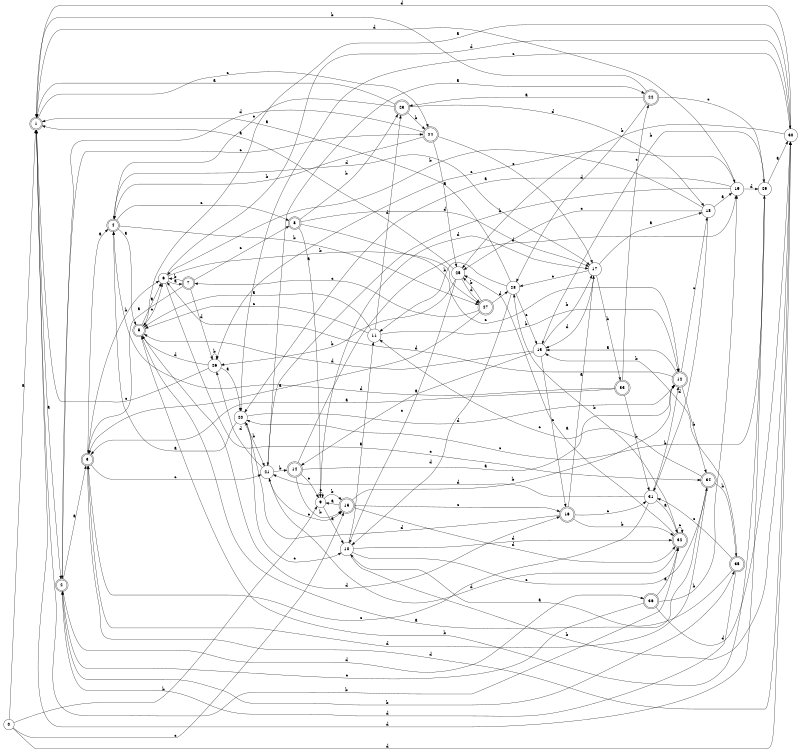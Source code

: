 digraph n30_2 {
__start0 [label="" shape="none"];

rankdir=LR;
size="8,5";

s0 [style="filled", color="black", fillcolor="white" shape="circle", label="0"];
s1 [style="rounded,filled", color="black", fillcolor="white" shape="doublecircle", label="1"];
s2 [style="rounded,filled", color="black", fillcolor="white" shape="doublecircle", label="2"];
s3 [style="rounded,filled", color="black", fillcolor="white" shape="doublecircle", label="3"];
s4 [style="rounded,filled", color="black", fillcolor="white" shape="doublecircle", label="4"];
s5 [style="rounded,filled", color="black", fillcolor="white" shape="doublecircle", label="5"];
s6 [style="filled", color="black", fillcolor="white" shape="circle", label="6"];
s7 [style="rounded,filled", color="black", fillcolor="white" shape="doublecircle", label="7"];
s8 [style="rounded,filled", color="black", fillcolor="white" shape="doublecircle", label="8"];
s9 [style="filled", color="black", fillcolor="white" shape="circle", label="9"];
s10 [style="filled", color="black", fillcolor="white" shape="circle", label="10"];
s11 [style="filled", color="black", fillcolor="white" shape="circle", label="11"];
s12 [style="rounded,filled", color="black", fillcolor="white" shape="doublecircle", label="12"];
s13 [style="filled", color="black", fillcolor="white" shape="circle", label="13"];
s14 [style="rounded,filled", color="black", fillcolor="white" shape="doublecircle", label="14"];
s15 [style="rounded,filled", color="black", fillcolor="white" shape="doublecircle", label="15"];
s16 [style="rounded,filled", color="black", fillcolor="white" shape="doublecircle", label="16"];
s17 [style="filled", color="black", fillcolor="white" shape="circle", label="17"];
s18 [style="filled", color="black", fillcolor="white" shape="circle", label="18"];
s19 [style="filled", color="black", fillcolor="white" shape="circle", label="19"];
s20 [style="filled", color="black", fillcolor="white" shape="circle", label="20"];
s21 [style="filled", color="black", fillcolor="white" shape="circle", label="21"];
s22 [style="rounded,filled", color="black", fillcolor="white" shape="doublecircle", label="22"];
s23 [style="rounded,filled", color="black", fillcolor="white" shape="doublecircle", label="23"];
s24 [style="rounded,filled", color="black", fillcolor="white" shape="doublecircle", label="24"];
s25 [style="filled", color="black", fillcolor="white" shape="circle", label="25"];
s26 [style="filled", color="black", fillcolor="white" shape="circle", label="26"];
s27 [style="rounded,filled", color="black", fillcolor="white" shape="doublecircle", label="27"];
s28 [style="filled", color="black", fillcolor="white" shape="circle", label="28"];
s29 [style="filled", color="black", fillcolor="white" shape="circle", label="29"];
s30 [style="filled", color="black", fillcolor="white" shape="circle", label="30"];
s31 [style="filled", color="black", fillcolor="white" shape="circle", label="31"];
s32 [style="rounded,filled", color="black", fillcolor="white" shape="doublecircle", label="32"];
s33 [style="rounded,filled", color="black", fillcolor="white" shape="doublecircle", label="33"];
s34 [style="rounded,filled", color="black", fillcolor="white" shape="doublecircle", label="34"];
s35 [style="rounded,filled", color="black", fillcolor="white" shape="doublecircle", label="35"];
s36 [style="rounded,filled", color="black", fillcolor="white" shape="doublecircle", label="36"];
s0 -> s1 [label="a"];
s0 -> s9 [label="b"];
s0 -> s15 [label="c"];
s0 -> s30 [label="d"];
s1 -> s2 [label="a"];
s1 -> s32 [label="b"];
s1 -> s24 [label="c"];
s1 -> s19 [label="d"];
s2 -> s3 [label="a"];
s2 -> s35 [label="b"];
s2 -> s24 [label="c"];
s2 -> s36 [label="d"];
s3 -> s4 [label="a"];
s3 -> s6 [label="b"];
s3 -> s21 [label="c"];
s3 -> s30 [label="d"];
s4 -> s5 [label="a"];
s4 -> s27 [label="b"];
s4 -> s8 [label="c"];
s4 -> s17 [label="d"];
s5 -> s6 [label="a"];
s5 -> s29 [label="b"];
s5 -> s6 [label="c"];
s5 -> s16 [label="d"];
s6 -> s7 [label="a"];
s6 -> s27 [label="b"];
s6 -> s34 [label="c"];
s6 -> s30 [label="d"];
s7 -> s3 [label="a"];
s7 -> s6 [label="b"];
s7 -> s8 [label="c"];
s7 -> s26 [label="d"];
s8 -> s9 [label="a"];
s8 -> s23 [label="b"];
s8 -> s12 [label="c"];
s8 -> s17 [label="d"];
s9 -> s10 [label="a"];
s9 -> s15 [label="b"];
s9 -> s9 [label="c"];
s9 -> s17 [label="d"];
s10 -> s11 [label="a"];
s10 -> s30 [label="b"];
s10 -> s34 [label="c"];
s10 -> s32 [label="d"];
s11 -> s5 [label="a"];
s11 -> s12 [label="b"];
s11 -> s5 [label="c"];
s11 -> s23 [label="d"];
s12 -> s13 [label="a"];
s12 -> s34 [label="b"];
s12 -> s18 [label="c"];
s12 -> s6 [label="d"];
s13 -> s14 [label="a"];
s13 -> s17 [label="b"];
s13 -> s16 [label="c"];
s13 -> s5 [label="d"];
s14 -> s12 [label="a"];
s14 -> s15 [label="b"];
s14 -> s9 [label="c"];
s14 -> s19 [label="d"];
s15 -> s9 [label="a"];
s15 -> s12 [label="b"];
s15 -> s16 [label="c"];
s15 -> s32 [label="d"];
s16 -> s17 [label="a"];
s16 -> s32 [label="b"];
s16 -> s31 [label="c"];
s16 -> s20 [label="d"];
s17 -> s18 [label="a"];
s17 -> s33 [label="b"];
s17 -> s28 [label="c"];
s17 -> s13 [label="d"];
s18 -> s19 [label="a"];
s18 -> s6 [label="b"];
s18 -> s25 [label="c"];
s18 -> s31 [label="d"];
s19 -> s20 [label="a"];
s19 -> s21 [label="b"];
s19 -> s26 [label="c"];
s19 -> s29 [label="d"];
s20 -> s4 [label="a"];
s20 -> s21 [label="b"];
s20 -> s10 [label="c"];
s20 -> s12 [label="d"];
s21 -> s22 [label="a"];
s21 -> s14 [label="b"];
s21 -> s15 [label="c"];
s21 -> s26 [label="d"];
s22 -> s23 [label="a"];
s22 -> s1 [label="b"];
s22 -> s29 [label="c"];
s22 -> s28 [label="d"];
s23 -> s1 [label="a"];
s23 -> s24 [label="b"];
s23 -> s4 [label="c"];
s23 -> s18 [label="d"];
s24 -> s25 [label="a"];
s24 -> s4 [label="b"];
s24 -> s17 [label="c"];
s24 -> s2 [label="d"];
s25 -> s1 [label="a"];
s25 -> s26 [label="b"];
s25 -> s10 [label="c"];
s25 -> s27 [label="d"];
s26 -> s20 [label="a"];
s26 -> s26 [label="b"];
s26 -> s1 [label="c"];
s26 -> s5 [label="d"];
s27 -> s3 [label="a"];
s27 -> s25 [label="b"];
s27 -> s7 [label="c"];
s27 -> s28 [label="d"];
s28 -> s1 [label="a"];
s28 -> s11 [label="b"];
s28 -> s13 [label="c"];
s28 -> s10 [label="d"];
s29 -> s30 [label="a"];
s29 -> s13 [label="b"];
s29 -> s20 [label="c"];
s29 -> s1 [label="d"];
s30 -> s5 [label="a"];
s30 -> s25 [label="b"];
s30 -> s20 [label="c"];
s30 -> s1 [label="d"];
s31 -> s32 [label="a"];
s31 -> s12 [label="b"];
s31 -> s3 [label="c"];
s31 -> s21 [label="d"];
s32 -> s25 [label="a"];
s32 -> s28 [label="b"];
s32 -> s32 [label="c"];
s32 -> s21 [label="d"];
s33 -> s3 [label="a"];
s33 -> s31 [label="b"];
s33 -> s22 [label="c"];
s33 -> s4 [label="d"];
s34 -> s5 [label="a"];
s34 -> s35 [label="b"];
s34 -> s11 [label="c"];
s34 -> s3 [label="d"];
s35 -> s10 [label="a"];
s35 -> s13 [label="b"];
s35 -> s31 [label="c"];
s35 -> s2 [label="d"];
s36 -> s32 [label="a"];
s36 -> s19 [label="b"];
s36 -> s2 [label="c"];
s36 -> s30 [label="d"];

}